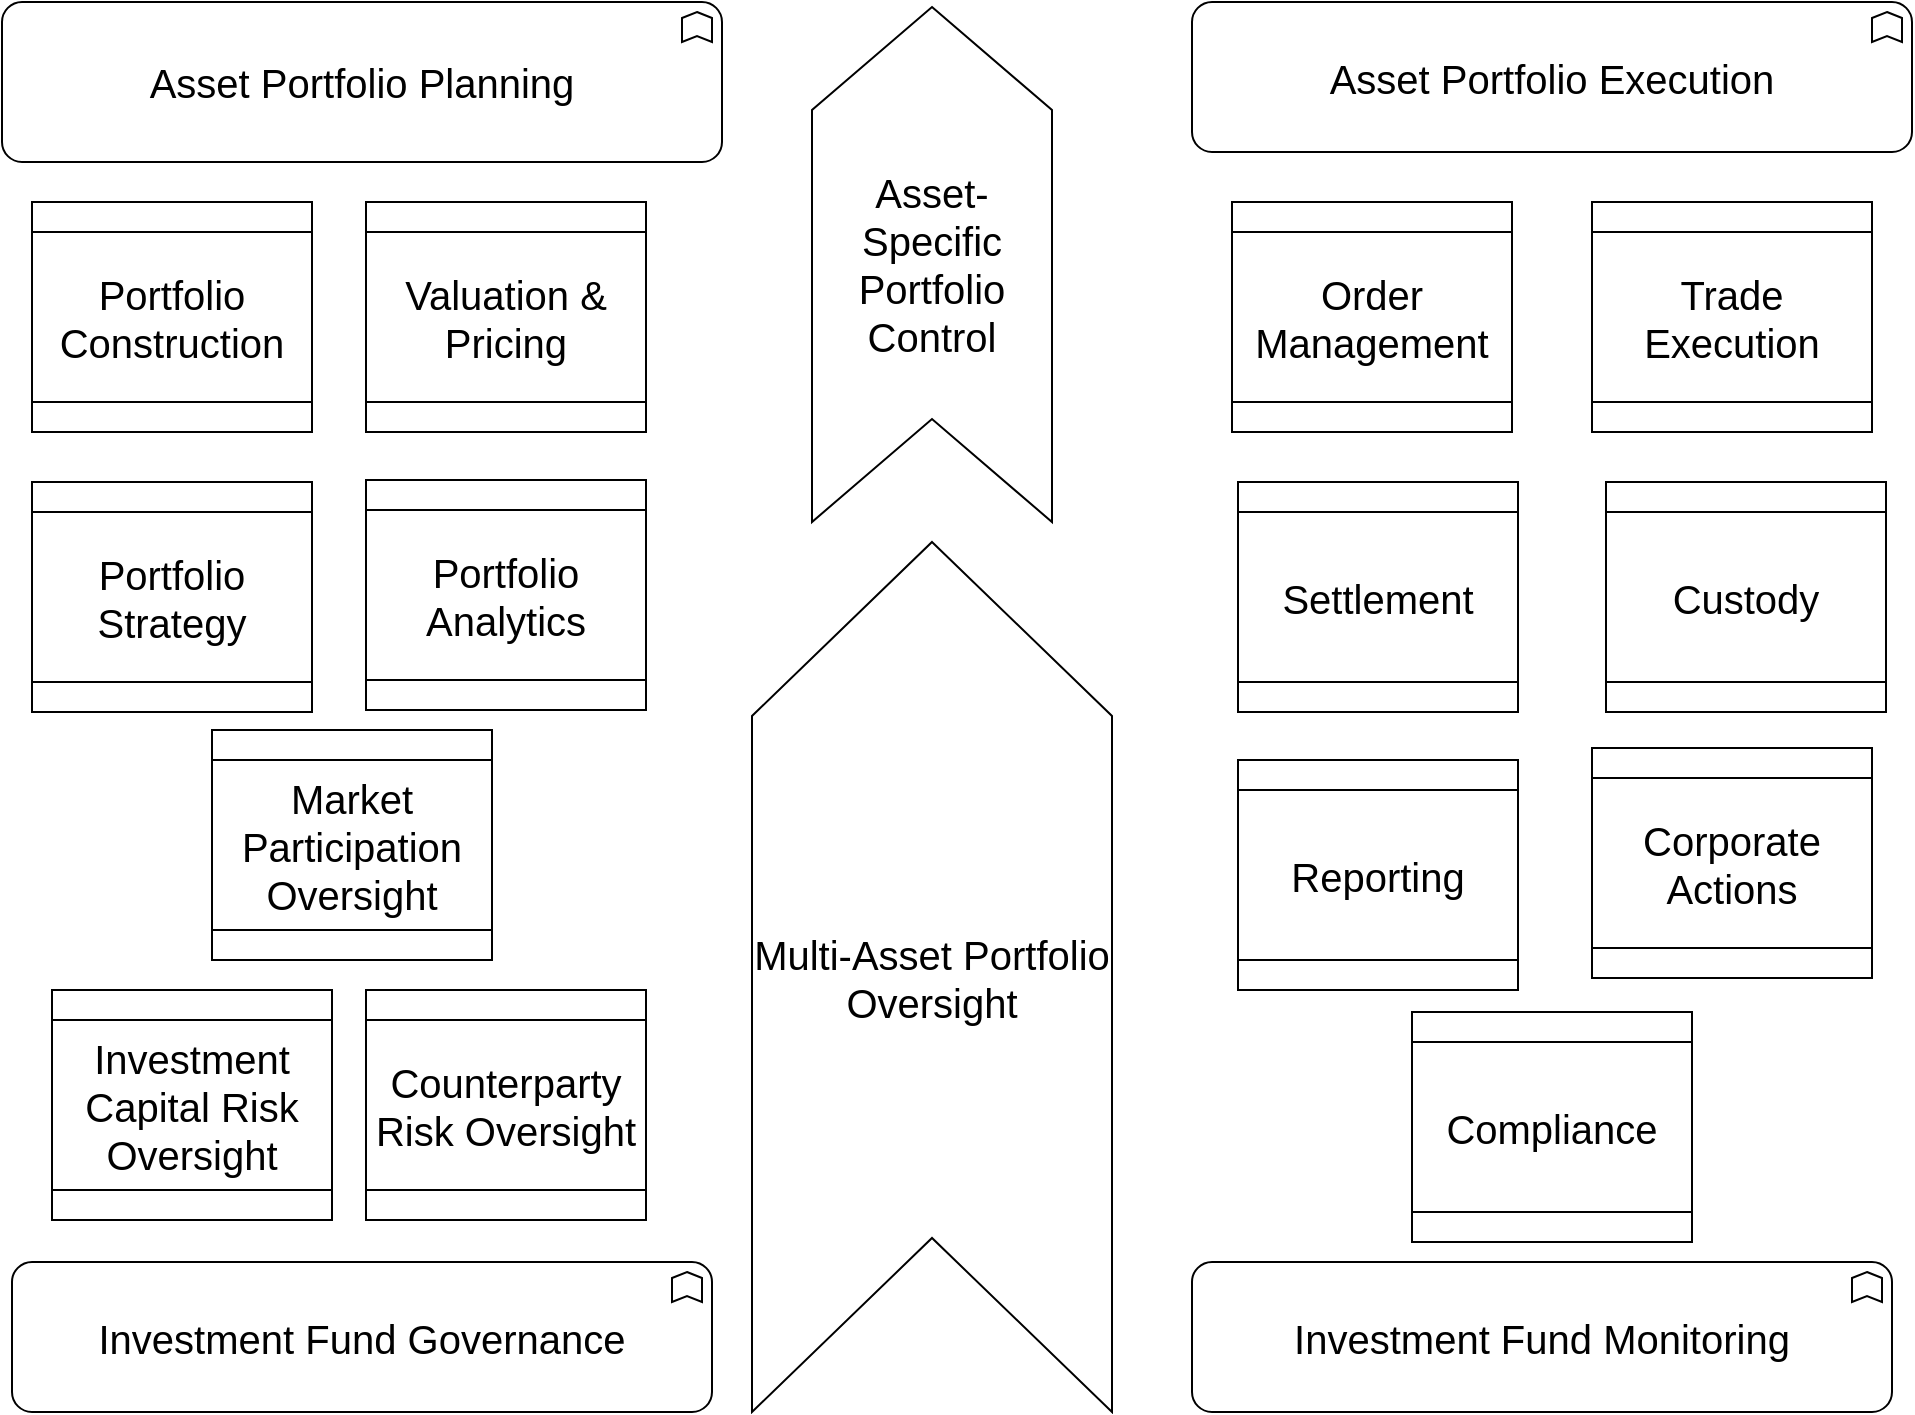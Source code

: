 <mxfile version="13.9.9" type="device"><diagram name="Page-1" id="e7e014a7-5840-1c2e-5031-d8a46d1fe8dd"><mxGraphModel dx="1387" dy="823" grid="1" gridSize="10" guides="1" tooltips="1" connect="1" arrows="1" fold="1" page="1" pageScale="1" pageWidth="1169" pageHeight="826" background="#ffffff" math="0" shadow="0"><root><mxCell id="0"/><mxCell id="1" parent="0"/><mxCell id="JkmgRzvKyzEaoRoUGFPb-41" value="&lt;font style=&quot;font-size: 20px&quot;&gt;Asset Portfolio Planning&lt;/font&gt;" style="html=1;outlineConnect=0;whiteSpace=wrap;shape=mxgraph.archimate3.application;appType=func;archiType=rounded;fillColor=#FFFFFF;" vertex="1" parent="1"><mxGeometry x="125.0" y="40" width="360" height="80" as="geometry"/></mxCell><mxCell id="JkmgRzvKyzEaoRoUGFPb-43" value="&lt;font style=&quot;font-size: 20px&quot;&gt;Asset Portfolio Execution&lt;/font&gt;" style="html=1;outlineConnect=0;whiteSpace=wrap;shape=mxgraph.archimate3.application;appType=func;archiType=rounded;fillColor=#FFFFFF;" vertex="1" parent="1"><mxGeometry x="720" y="40" width="360" height="75" as="geometry"/></mxCell><mxCell id="JkmgRzvKyzEaoRoUGFPb-44" value="&lt;font style=&quot;font-size: 20px&quot;&gt;Investment Fund Monitoring&lt;/font&gt;" style="html=1;outlineConnect=0;whiteSpace=wrap;shape=mxgraph.archimate3.application;appType=func;archiType=rounded;fillColor=#FFFFFF;" vertex="1" parent="1"><mxGeometry x="720" y="670" width="350" height="75" as="geometry"/></mxCell><mxCell id="JkmgRzvKyzEaoRoUGFPb-45" value="&lt;font style=&quot;font-size: 20px&quot;&gt;Investment Fund Governance&lt;/font&gt;" style="html=1;outlineConnect=0;whiteSpace=wrap;shape=mxgraph.archimate3.application;appType=func;archiType=rounded;fillColor=#FFFFFF;" vertex="1" parent="1"><mxGeometry x="130.0" y="670" width="350" height="75" as="geometry"/></mxCell><mxCell id="JkmgRzvKyzEaoRoUGFPb-46" value="&lt;font style=&quot;font-size: 20px&quot;&gt;Multi-Asset Portfolio Oversight&lt;/font&gt;" style="html=1;outlineConnect=0;whiteSpace=wrap;shape=mxgraph.archimate3.function;strokeColor=#000000;fillColor=#FFFFFF;" vertex="1" parent="1"><mxGeometry x="500" y="310" width="180" height="435" as="geometry"/></mxCell><mxCell id="JkmgRzvKyzEaoRoUGFPb-48" value="&lt;font style=&quot;font-size: 20px&quot;&gt;Asset-Specific&lt;br&gt;Portfolio Control&lt;/font&gt;" style="html=1;outlineConnect=0;whiteSpace=wrap;shape=mxgraph.archimate3.function;strokeColor=#000000;fillColor=#FFFFFF;" vertex="1" parent="1"><mxGeometry x="530" y="42.5" width="120" height="257.5" as="geometry"/></mxCell><mxCell id="JkmgRzvKyzEaoRoUGFPb-52" value="&lt;font style=&quot;font-size: 20px&quot;&gt;Investment Capital Risk Oversight&lt;/font&gt;" style="html=1;outlineConnect=0;whiteSpace=wrap;shape=mxgraph.archimate3.contract;strokeColor=#000000;fillColor=#FFFFFF;" vertex="1" parent="1"><mxGeometry x="150" y="534" width="140" height="115" as="geometry"/></mxCell><mxCell id="JkmgRzvKyzEaoRoUGFPb-53" value="&lt;font style=&quot;font-size: 20px&quot;&gt;Counterparty Risk Oversight&lt;/font&gt;" style="html=1;outlineConnect=0;whiteSpace=wrap;shape=mxgraph.archimate3.contract;strokeColor=#000000;fillColor=#FFFFFF;" vertex="1" parent="1"><mxGeometry x="307" y="534" width="140" height="115" as="geometry"/></mxCell><mxCell id="JkmgRzvKyzEaoRoUGFPb-54" value="&lt;font style=&quot;font-size: 20px&quot;&gt;Market Participation Oversight&lt;/font&gt;" style="html=1;outlineConnect=0;whiteSpace=wrap;shape=mxgraph.archimate3.contract;strokeColor=#000000;fillColor=#FFFFFF;" vertex="1" parent="1"><mxGeometry x="230" y="404" width="140" height="115" as="geometry"/></mxCell><mxCell id="JkmgRzvKyzEaoRoUGFPb-55" value="&lt;font style=&quot;font-size: 20px&quot;&gt;Portfolio Strategy&lt;/font&gt;" style="html=1;outlineConnect=0;whiteSpace=wrap;shape=mxgraph.archimate3.contract;strokeColor=#000000;fillColor=#FFFFFF;" vertex="1" parent="1"><mxGeometry x="140" y="280" width="140" height="115" as="geometry"/></mxCell><mxCell id="JkmgRzvKyzEaoRoUGFPb-56" value="&lt;font style=&quot;font-size: 20px&quot;&gt;Portfolio Analytics&lt;/font&gt;" style="html=1;outlineConnect=0;whiteSpace=wrap;shape=mxgraph.archimate3.contract;strokeColor=#000000;fillColor=#FFFFFF;" vertex="1" parent="1"><mxGeometry x="307" y="279" width="140" height="115" as="geometry"/></mxCell><mxCell id="JkmgRzvKyzEaoRoUGFPb-57" value="&lt;font style=&quot;font-size: 20px&quot;&gt;Portfolio Construction&lt;/font&gt;" style="html=1;outlineConnect=0;whiteSpace=wrap;shape=mxgraph.archimate3.contract;strokeColor=#000000;fillColor=#FFFFFF;" vertex="1" parent="1"><mxGeometry x="140" y="140" width="140" height="115" as="geometry"/></mxCell><mxCell id="JkmgRzvKyzEaoRoUGFPb-58" value="&lt;font style=&quot;font-size: 20px&quot;&gt;Order Management&lt;/font&gt;" style="html=1;outlineConnect=0;whiteSpace=wrap;shape=mxgraph.archimate3.contract;strokeColor=#000000;fillColor=#FFFFFF;" vertex="1" parent="1"><mxGeometry x="740" y="140" width="140" height="115" as="geometry"/></mxCell><mxCell id="JkmgRzvKyzEaoRoUGFPb-59" value="&lt;font style=&quot;font-size: 20px&quot;&gt;Trade Execution&lt;/font&gt;" style="html=1;outlineConnect=0;whiteSpace=wrap;shape=mxgraph.archimate3.contract;strokeColor=#000000;fillColor=#FFFFFF;" vertex="1" parent="1"><mxGeometry x="920" y="140" width="140" height="115" as="geometry"/></mxCell><mxCell id="JkmgRzvKyzEaoRoUGFPb-60" value="&lt;font style=&quot;font-size: 20px&quot;&gt;Settlement&lt;/font&gt;" style="html=1;outlineConnect=0;whiteSpace=wrap;shape=mxgraph.archimate3.contract;strokeColor=#000000;fillColor=#FFFFFF;" vertex="1" parent="1"><mxGeometry x="743" y="280" width="140" height="115" as="geometry"/></mxCell><mxCell id="JkmgRzvKyzEaoRoUGFPb-61" value="&lt;font style=&quot;font-size: 20px&quot;&gt;Custody&lt;/font&gt;" style="html=1;outlineConnect=0;whiteSpace=wrap;shape=mxgraph.archimate3.contract;strokeColor=#000000;fillColor=#FFFFFF;" vertex="1" parent="1"><mxGeometry x="927" y="280" width="140" height="115" as="geometry"/></mxCell><mxCell id="JkmgRzvKyzEaoRoUGFPb-62" value="&lt;font style=&quot;font-size: 20px&quot;&gt;Reporting&lt;/font&gt;" style="html=1;outlineConnect=0;whiteSpace=wrap;shape=mxgraph.archimate3.contract;strokeColor=#000000;fillColor=#FFFFFF;" vertex="1" parent="1"><mxGeometry x="743" y="419" width="140" height="115" as="geometry"/></mxCell><mxCell id="JkmgRzvKyzEaoRoUGFPb-63" value="&lt;font style=&quot;font-size: 20px&quot;&gt;Corporate Actions&lt;/font&gt;" style="html=1;outlineConnect=0;whiteSpace=wrap;shape=mxgraph.archimate3.contract;strokeColor=#000000;fillColor=#FFFFFF;" vertex="1" parent="1"><mxGeometry x="920" y="413" width="140" height="115" as="geometry"/></mxCell><mxCell id="JkmgRzvKyzEaoRoUGFPb-64" value="&lt;font style=&quot;font-size: 20px&quot;&gt;Compliance&lt;/font&gt;" style="html=1;outlineConnect=0;whiteSpace=wrap;shape=mxgraph.archimate3.contract;strokeColor=#000000;fillColor=#FFFFFF;" vertex="1" parent="1"><mxGeometry x="830" y="545" width="140" height="115" as="geometry"/></mxCell><mxCell id="JkmgRzvKyzEaoRoUGFPb-65" value="&lt;font style=&quot;font-size: 20px&quot;&gt;Valuation &amp;amp; Pricing&lt;/font&gt;" style="html=1;outlineConnect=0;whiteSpace=wrap;shape=mxgraph.archimate3.contract;strokeColor=#000000;fillColor=#FFFFFF;" vertex="1" parent="1"><mxGeometry x="307" y="140" width="140" height="115" as="geometry"/></mxCell></root></mxGraphModel></diagram></mxfile>